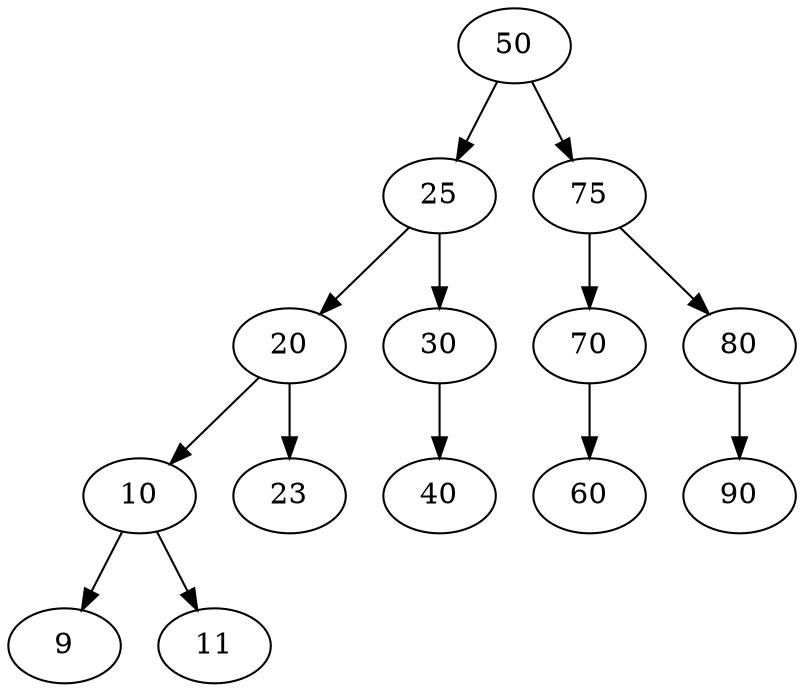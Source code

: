 digraph Arvore {
	50;
	50 -> 25;
	25;
	25 -> 20;
	20;
	20 -> 10;
	10;
	10 -> 9;
	9;
	10 -> 11;
	11;
	20 -> 23;
	23;
	25 -> 30;
	30;
	30 -> 40;
	40;
	50 -> 75;
	75;
	75 -> 70;
	70;
	70 -> 60;
	60;
	75 -> 80;
	80;
	80 -> 90;
	90;
}
